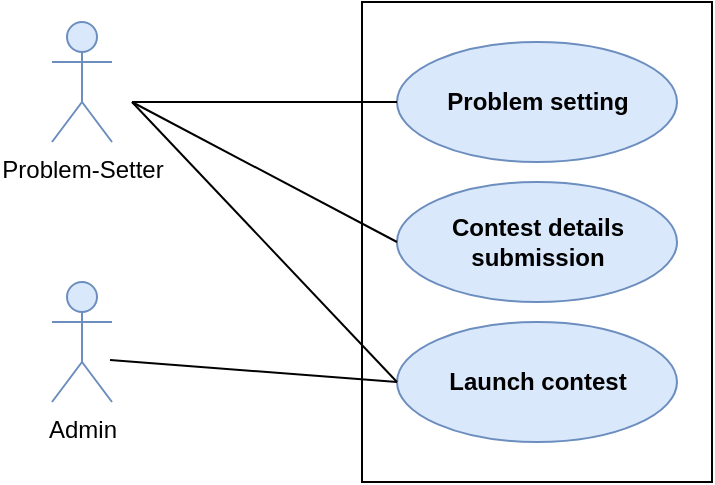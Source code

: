 <mxfile version="24.1.0" type="device">
  <diagram name="Page-1" id="nb3QKJCxShun3Tgc_UO4">
    <mxGraphModel dx="1050" dy="565" grid="0" gridSize="10" guides="1" tooltips="1" connect="1" arrows="1" fold="1" page="1" pageScale="1" pageWidth="1100" pageHeight="850" math="0" shadow="0">
      <root>
        <mxCell id="0" />
        <mxCell id="1" parent="0" />
        <mxCell id="QrRXlibZdM4zHSzI9IkQ-1" value="" style="rounded=0;whiteSpace=wrap;html=1;" parent="1" vertex="1">
          <mxGeometry x="465" y="170" width="175" height="240" as="geometry" />
        </mxCell>
        <mxCell id="QrRXlibZdM4zHSzI9IkQ-2" value="&lt;b&gt;Problem setting&lt;/b&gt;" style="ellipse;whiteSpace=wrap;html=1;fillColor=#dae8fc;strokeColor=#6c8ebf;" parent="1" vertex="1">
          <mxGeometry x="482.5" y="190" width="140" height="60" as="geometry" />
        </mxCell>
        <mxCell id="QrRXlibZdM4zHSzI9IkQ-3" value="&lt;b&gt;Contest details submission&lt;/b&gt;" style="ellipse;whiteSpace=wrap;html=1;fillColor=#dae8fc;strokeColor=#6c8ebf;" parent="1" vertex="1">
          <mxGeometry x="482.5" y="260" width="140" height="60" as="geometry" />
        </mxCell>
        <mxCell id="QrRXlibZdM4zHSzI9IkQ-4" value="&lt;b&gt;Launch contest&lt;/b&gt;" style="ellipse;whiteSpace=wrap;html=1;fillColor=#dae8fc;strokeColor=#6c8ebf;" parent="1" vertex="1">
          <mxGeometry x="482.5" y="330" width="140" height="60" as="geometry" />
        </mxCell>
        <mxCell id="QrRXlibZdM4zHSzI9IkQ-5" value="Problem-Setter" style="shape=umlActor;verticalLabelPosition=bottom;verticalAlign=top;html=1;outlineConnect=0;fillColor=#dae8fc;strokeColor=#6c8ebf;" parent="1" vertex="1">
          <mxGeometry x="310" y="180" width="30" height="60" as="geometry" />
        </mxCell>
        <mxCell id="QrRXlibZdM4zHSzI9IkQ-6" value="Admin" style="shape=umlActor;verticalLabelPosition=bottom;verticalAlign=top;html=1;outlineConnect=0;fillColor=#dae8fc;strokeColor=#6c8ebf;" parent="1" vertex="1">
          <mxGeometry x="310" y="310" width="30" height="60" as="geometry" />
        </mxCell>
        <mxCell id="QrRXlibZdM4zHSzI9IkQ-8" value="" style="endArrow=none;html=1;rounded=0;entryX=0;entryY=0.5;entryDx=0;entryDy=0;" parent="1" target="QrRXlibZdM4zHSzI9IkQ-2" edge="1">
          <mxGeometry width="50" height="50" relative="1" as="geometry">
            <mxPoint x="350" y="220" as="sourcePoint" />
            <mxPoint x="400" y="170" as="targetPoint" />
          </mxGeometry>
        </mxCell>
        <mxCell id="QrRXlibZdM4zHSzI9IkQ-9" value="" style="endArrow=none;html=1;rounded=0;exitX=0;exitY=0.5;exitDx=0;exitDy=0;" parent="1" source="QrRXlibZdM4zHSzI9IkQ-3" edge="1">
          <mxGeometry width="50" height="50" relative="1" as="geometry">
            <mxPoint x="300" y="270" as="sourcePoint" />
            <mxPoint x="350" y="220" as="targetPoint" />
          </mxGeometry>
        </mxCell>
        <mxCell id="QrRXlibZdM4zHSzI9IkQ-14" value="" style="endArrow=none;html=1;rounded=0;exitX=0;exitY=0.5;exitDx=0;exitDy=0;" parent="1" source="QrRXlibZdM4zHSzI9IkQ-4" edge="1">
          <mxGeometry width="50" height="50" relative="1" as="geometry">
            <mxPoint x="300" y="270" as="sourcePoint" />
            <mxPoint x="350" y="220" as="targetPoint" />
          </mxGeometry>
        </mxCell>
        <mxCell id="1voB1oLxPJd8zqieXmuU-1" value="" style="endArrow=none;html=1;rounded=0;entryX=0;entryY=0.5;entryDx=0;entryDy=0;" edge="1" parent="1" target="QrRXlibZdM4zHSzI9IkQ-4">
          <mxGeometry width="50" height="50" relative="1" as="geometry">
            <mxPoint x="339" y="349" as="sourcePoint" />
            <mxPoint x="389" y="299" as="targetPoint" />
          </mxGeometry>
        </mxCell>
      </root>
    </mxGraphModel>
  </diagram>
</mxfile>
